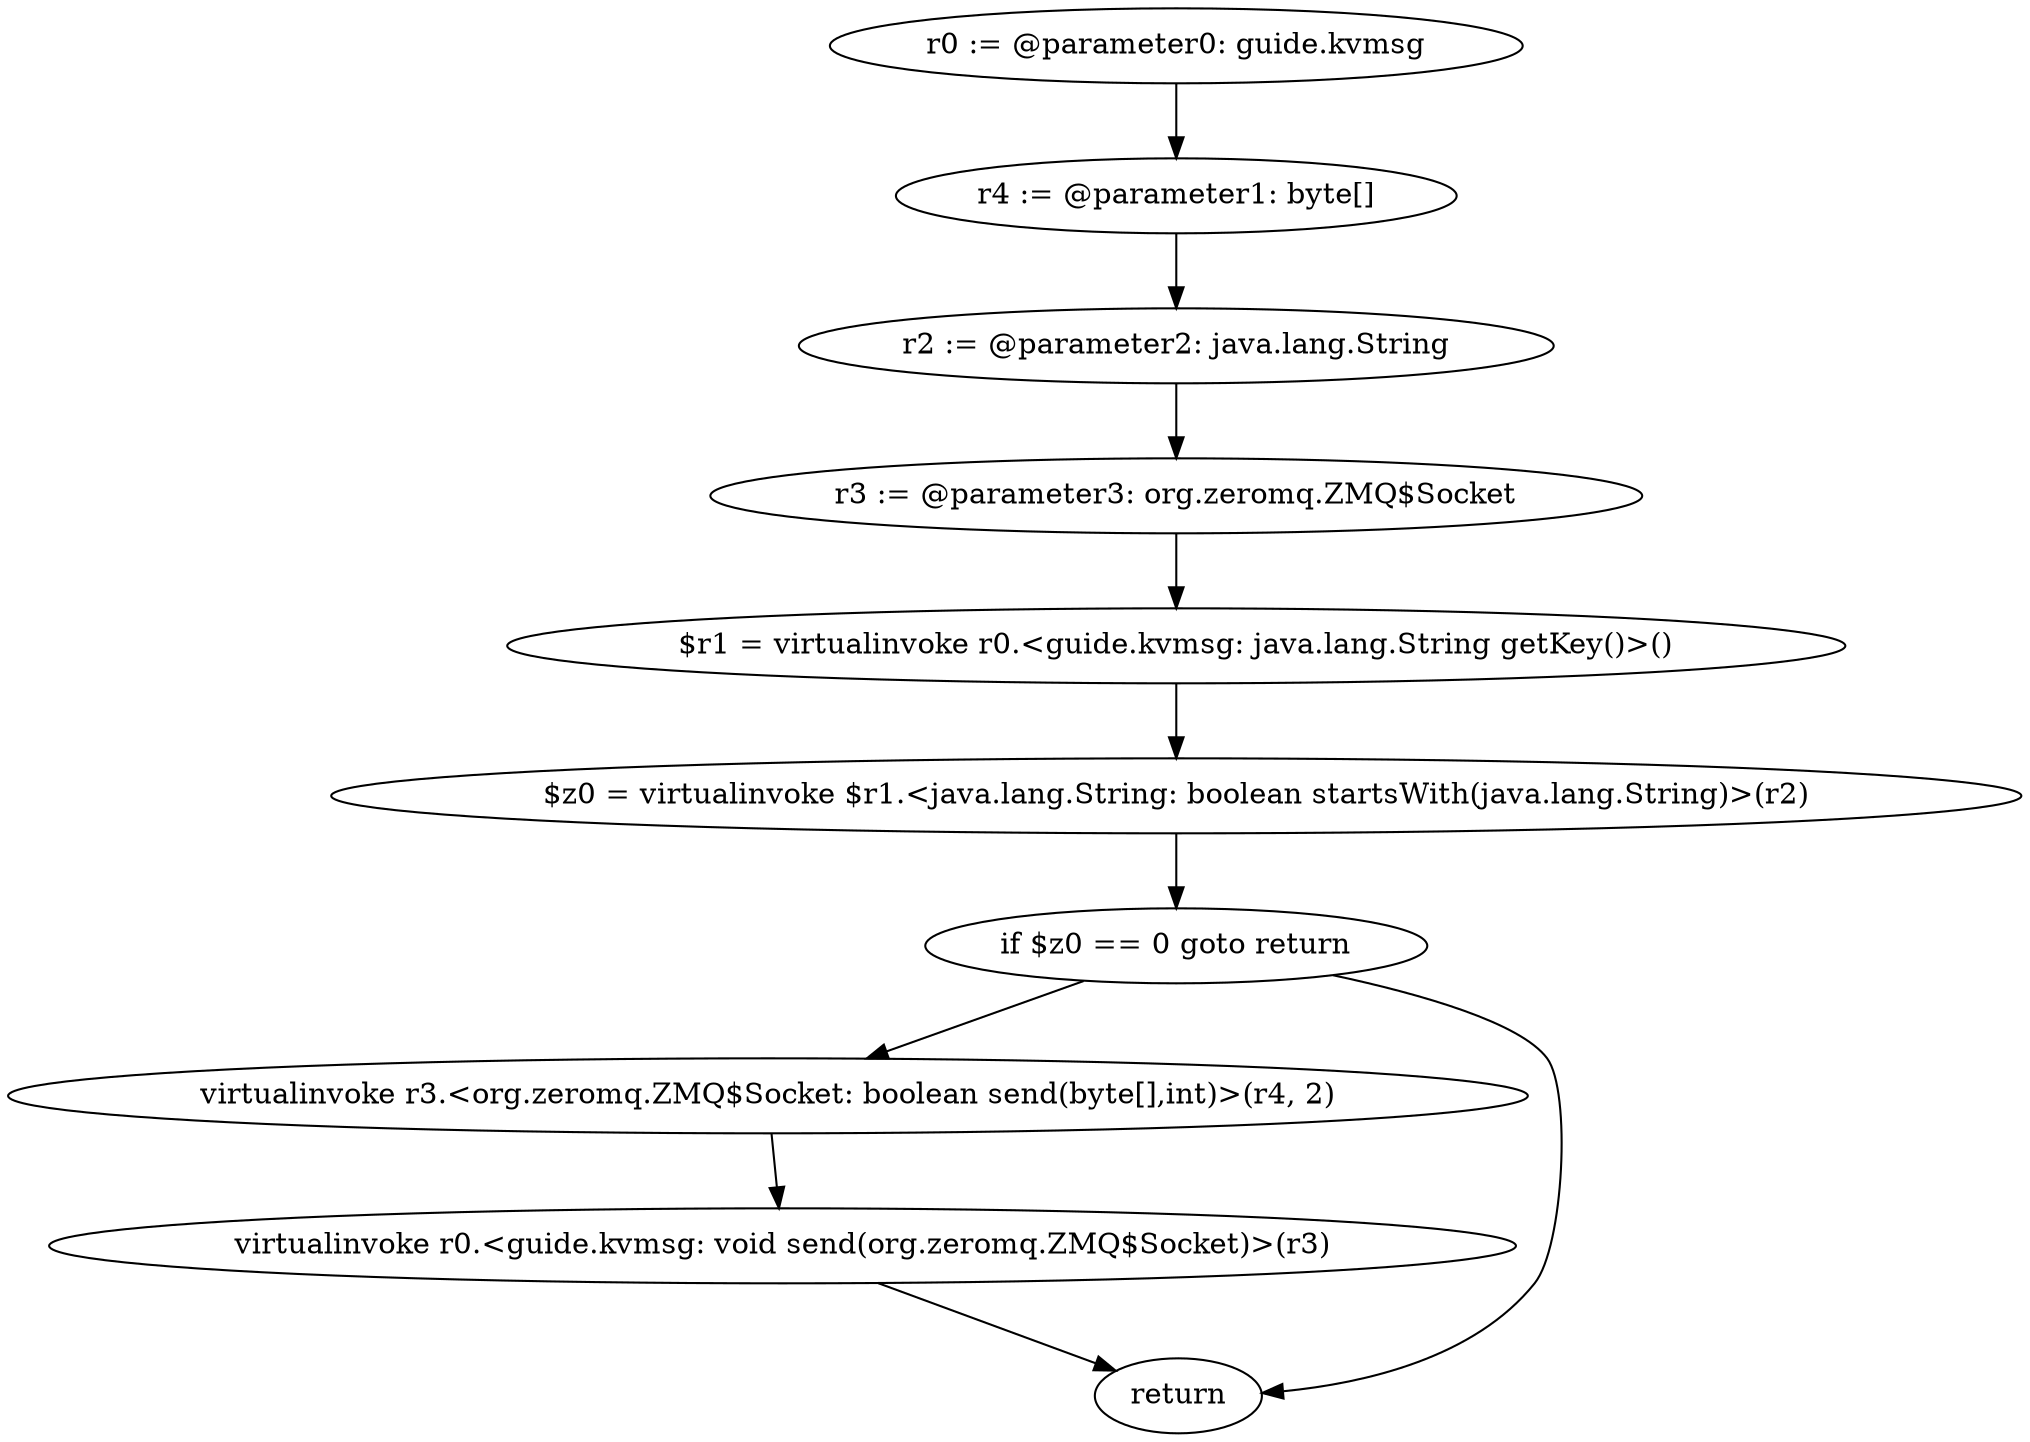 digraph "unitGraph" {
    "r0 := @parameter0: guide.kvmsg"
    "r4 := @parameter1: byte[]"
    "r2 := @parameter2: java.lang.String"
    "r3 := @parameter3: org.zeromq.ZMQ$Socket"
    "$r1 = virtualinvoke r0.<guide.kvmsg: java.lang.String getKey()>()"
    "$z0 = virtualinvoke $r1.<java.lang.String: boolean startsWith(java.lang.String)>(r2)"
    "if $z0 == 0 goto return"
    "virtualinvoke r3.<org.zeromq.ZMQ$Socket: boolean send(byte[],int)>(r4, 2)"
    "virtualinvoke r0.<guide.kvmsg: void send(org.zeromq.ZMQ$Socket)>(r3)"
    "return"
    "r0 := @parameter0: guide.kvmsg"->"r4 := @parameter1: byte[]";
    "r4 := @parameter1: byte[]"->"r2 := @parameter2: java.lang.String";
    "r2 := @parameter2: java.lang.String"->"r3 := @parameter3: org.zeromq.ZMQ$Socket";
    "r3 := @parameter3: org.zeromq.ZMQ$Socket"->"$r1 = virtualinvoke r0.<guide.kvmsg: java.lang.String getKey()>()";
    "$r1 = virtualinvoke r0.<guide.kvmsg: java.lang.String getKey()>()"->"$z0 = virtualinvoke $r1.<java.lang.String: boolean startsWith(java.lang.String)>(r2)";
    "$z0 = virtualinvoke $r1.<java.lang.String: boolean startsWith(java.lang.String)>(r2)"->"if $z0 == 0 goto return";
    "if $z0 == 0 goto return"->"virtualinvoke r3.<org.zeromq.ZMQ$Socket: boolean send(byte[],int)>(r4, 2)";
    "if $z0 == 0 goto return"->"return";
    "virtualinvoke r3.<org.zeromq.ZMQ$Socket: boolean send(byte[],int)>(r4, 2)"->"virtualinvoke r0.<guide.kvmsg: void send(org.zeromq.ZMQ$Socket)>(r3)";
    "virtualinvoke r0.<guide.kvmsg: void send(org.zeromq.ZMQ$Socket)>(r3)"->"return";
}
